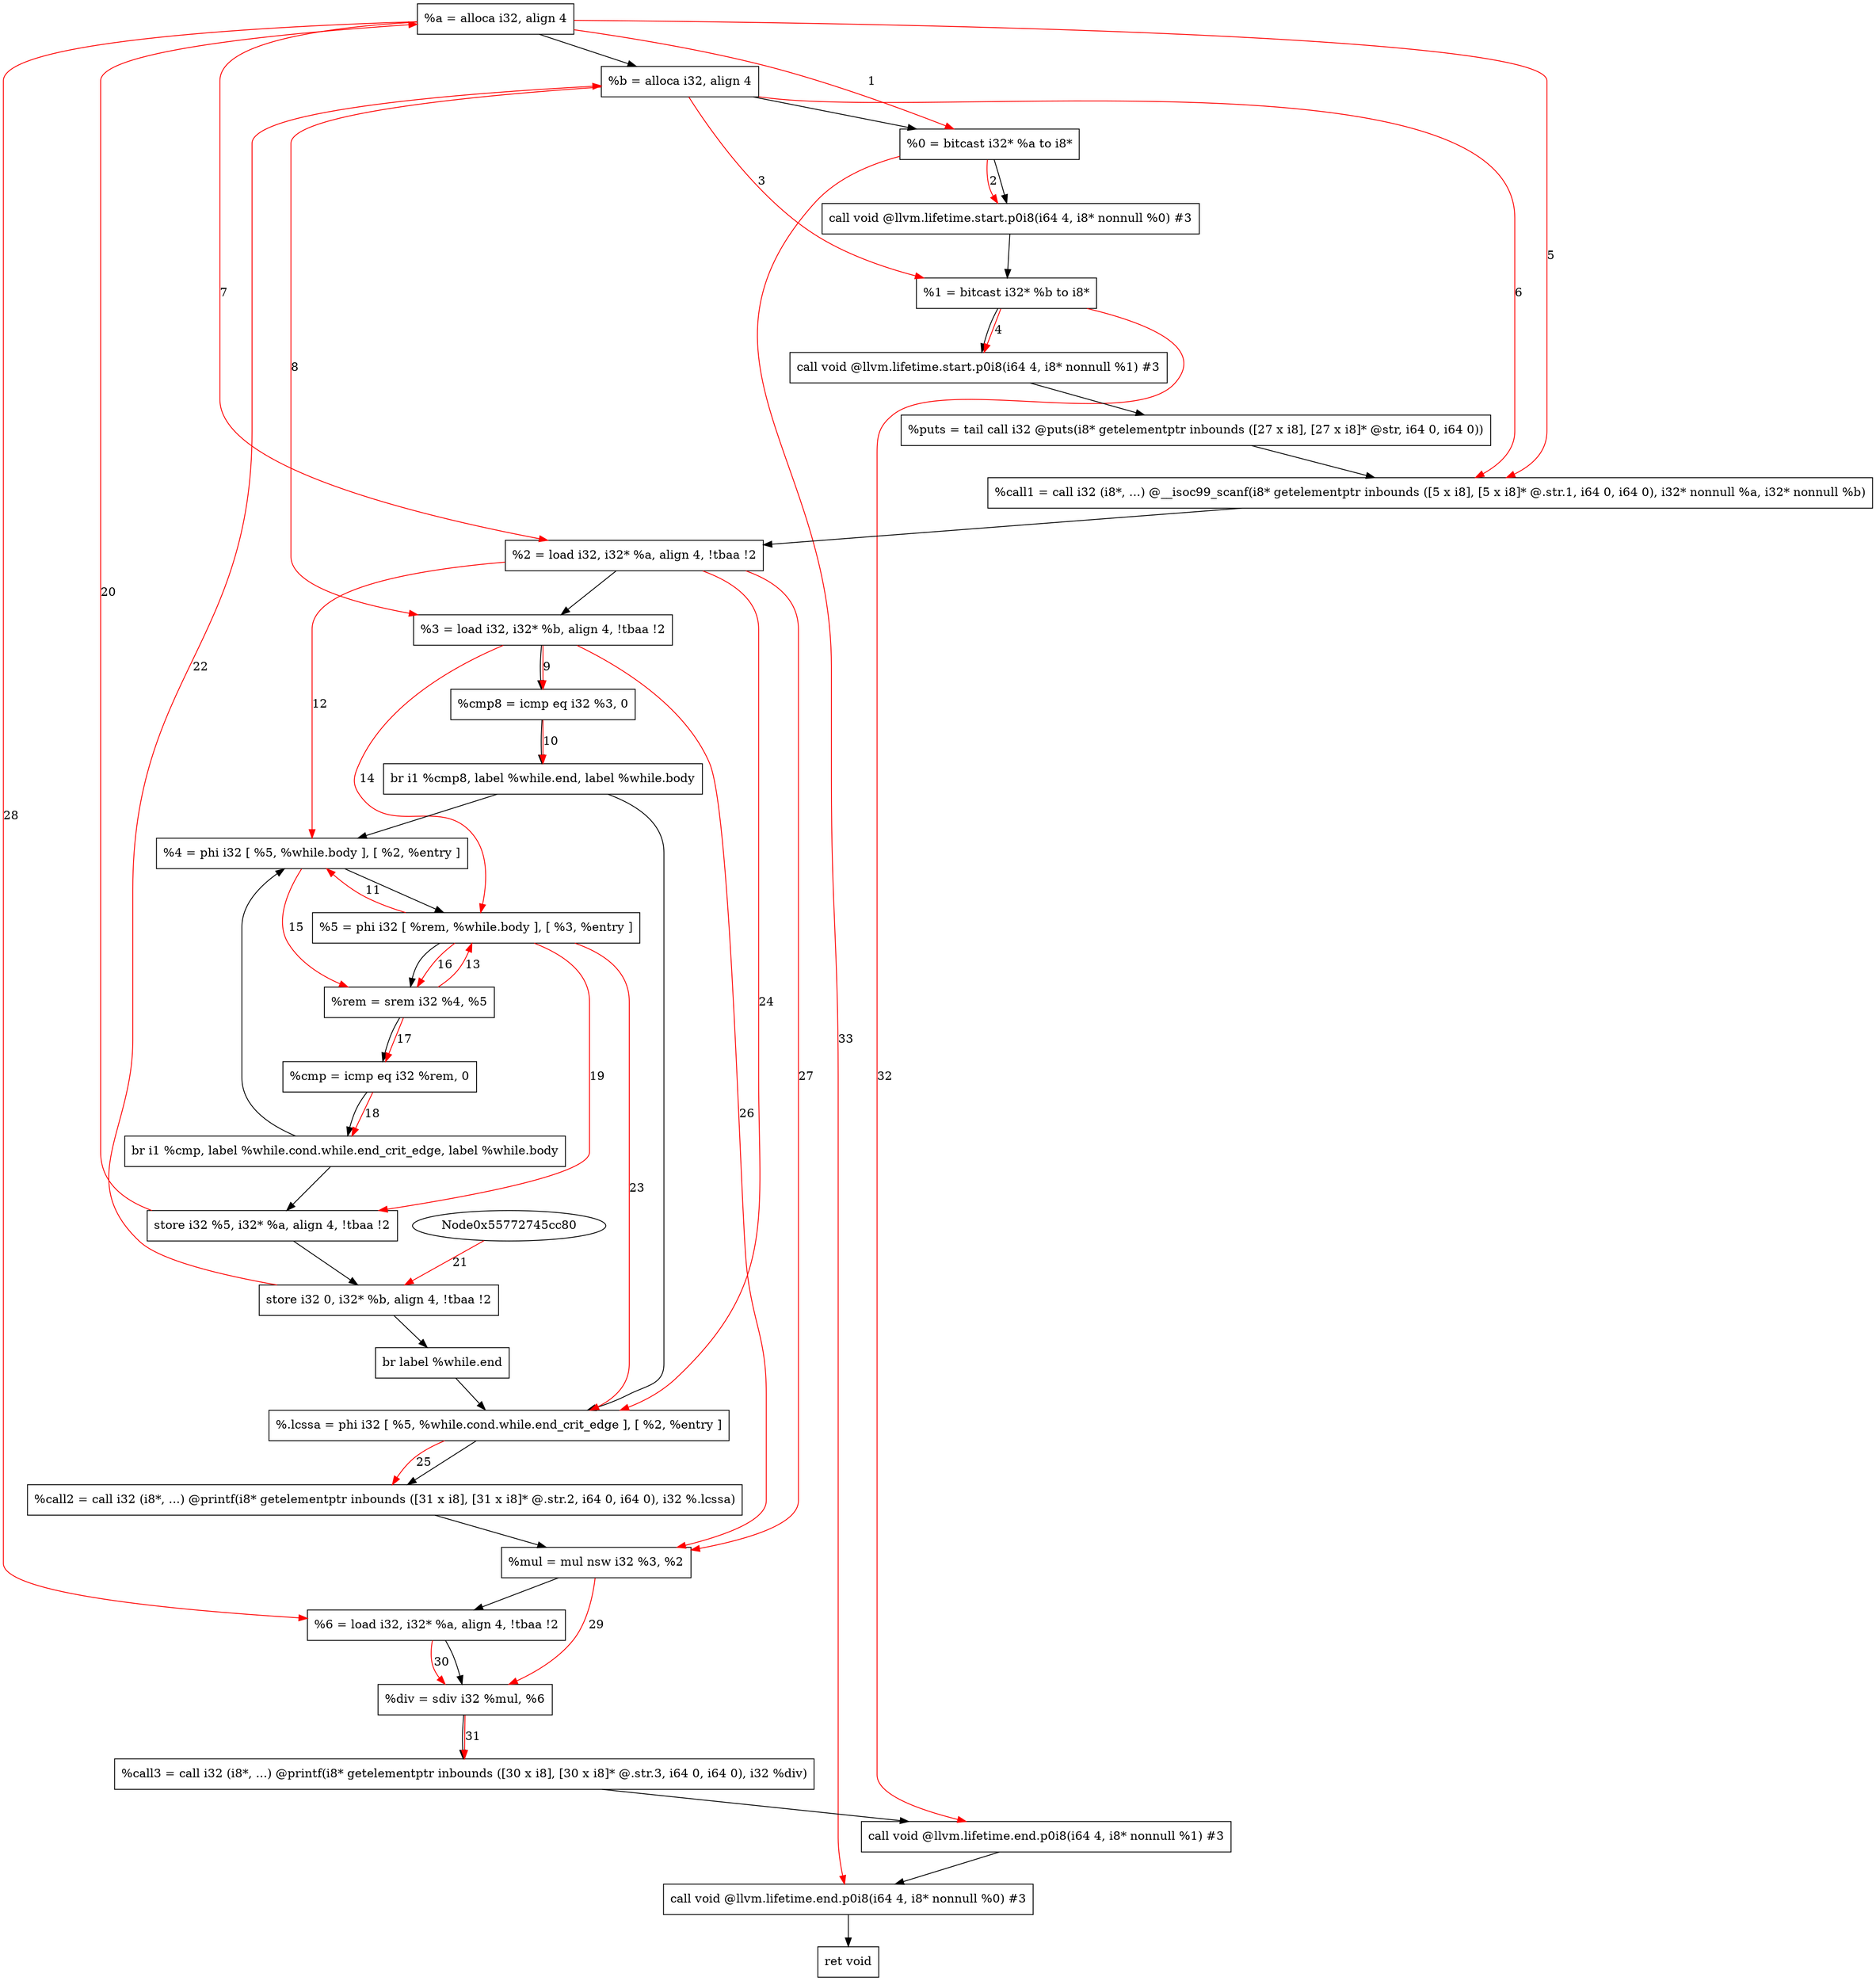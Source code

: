 digraph "CDFG for'func' function" {
	Node0x55772745a238[shape=record, label="  %a = alloca i32, align 4"]
	Node0x55772745a8f8[shape=record, label="  %b = alloca i32, align 4"]
	Node0x55772745a978[shape=record, label="  %0 = bitcast i32* %a to i8*"]
	Node0x55772745add8[shape=record, label="  call void @llvm.lifetime.start.p0i8(i64 4, i8* nonnull %0) #3"]
	Node0x55772745aeb8[shape=record, label="  %1 = bitcast i32* %b to i8*"]
	Node0x55772745afb8[shape=record, label="  call void @llvm.lifetime.start.p0i8(i64 4, i8* nonnull %1) #3"]
	Node0x55772745b380[shape=record, label="  %puts = tail call i32 @puts(i8* getelementptr inbounds ([27 x i8], [27 x i8]* @str, i64 0, i64 0))"]
	Node0x55772745b630[shape=record, label="  %call1 = call i32 (i8*, ...) @__isoc99_scanf(i8* getelementptr inbounds ([5 x i8], [5 x i8]* @.str.1, i64 0, i64 0), i32* nonnull %a, i32* nonnull %b)"]
	Node0x55772745b6e8[shape=record, label="  %2 = load i32, i32* %a, align 4, !tbaa !2"]
	Node0x55772745c628[shape=record, label="  %3 = load i32, i32* %b, align 4, !tbaa !2"]
	Node0x55772745cce0[shape=record, label="  %cmp8 = icmp eq i32 %3, 0"]
	Node0x5577273ef468[shape=record, label="  br i1 %cmp8, label %while.end, label %while.body"]
	Node0x55772745cf58[shape=record, label="  %4 = phi i32 [ %5, %while.body ], [ %2, %entry ]"]
	Node0x55772745d068[shape=record, label="  %5 = phi i32 [ %rem, %while.body ], [ %3, %entry ]"]
	Node0x55772745d130[shape=record, label="  %rem = srem i32 %4, %5"]
	Node0x55772745d1a0[shape=record, label="  %cmp = icmp eq i32 %rem, 0"]
	Node0x5577273ef588[shape=record, label="  br i1 %cmp, label %while.cond.while.end_crit_edge, label %while.body"]
	Node0x55772745d2b0[shape=record, label="  store i32 %5, i32* %a, align 4, !tbaa !2"]
	Node0x55772745d330[shape=record, label="  store i32 0, i32* %b, align 4, !tbaa !2"]
	Node0x55772745ce98[shape=record, label="  br label %while.end"]
	Node0x55772745d388[shape=record, label="  %.lcssa = phi i32 [ %5, %while.cond.while.end_crit_edge ], [ %2, %entry ]"]
	Node0x55772745d5b8[shape=record, label="  %call2 = call i32 (i8*, ...) @printf(i8* getelementptr inbounds ([31 x i8], [31 x i8]* @.str.2, i64 0, i64 0), i32 %.lcssa)"]
	Node0x55772745d850[shape=record, label="  %mul = mul nsw i32 %3, %2"]
	Node0x55772745d8c8[shape=record, label="  %6 = load i32, i32* %a, align 4, !tbaa !2"]
	Node0x55772745d940[shape=record, label="  %div = sdiv i32 %mul, %6"]
	Node0x55772745da88[shape=record, label="  %call3 = call i32 (i8*, ...) @printf(i8* getelementptr inbounds ([30 x i8], [30 x i8]* @.str.3, i64 0, i64 0), i32 %div)"]
	Node0x55772745dcf8[shape=record, label="  call void @llvm.lifetime.end.p0i8(i64 4, i8* nonnull %1) #3"]
	Node0x55772745de58[shape=record, label="  call void @llvm.lifetime.end.p0i8(i64 4, i8* nonnull %0) #3"]
	Node0x55772745df00[shape=record, label="  ret void"]
	Node0x55772745a238 -> Node0x55772745a8f8
	Node0x55772745a8f8 -> Node0x55772745a978
	Node0x55772745a978 -> Node0x55772745add8
	Node0x55772745add8 -> Node0x55772745aeb8
	Node0x55772745aeb8 -> Node0x55772745afb8
	Node0x55772745afb8 -> Node0x55772745b380
	Node0x55772745b380 -> Node0x55772745b630
	Node0x55772745b630 -> Node0x55772745b6e8
	Node0x55772745b6e8 -> Node0x55772745c628
	Node0x55772745c628 -> Node0x55772745cce0
	Node0x55772745cce0 -> Node0x5577273ef468
	Node0x5577273ef468 -> Node0x55772745d388
	Node0x5577273ef468 -> Node0x55772745cf58
	Node0x55772745cf58 -> Node0x55772745d068
	Node0x55772745d068 -> Node0x55772745d130
	Node0x55772745d130 -> Node0x55772745d1a0
	Node0x55772745d1a0 -> Node0x5577273ef588
	Node0x5577273ef588 -> Node0x55772745d2b0
	Node0x5577273ef588 -> Node0x55772745cf58
	Node0x55772745d2b0 -> Node0x55772745d330
	Node0x55772745d330 -> Node0x55772745ce98
	Node0x55772745ce98 -> Node0x55772745d388
	Node0x55772745d388 -> Node0x55772745d5b8
	Node0x55772745d5b8 -> Node0x55772745d850
	Node0x55772745d850 -> Node0x55772745d8c8
	Node0x55772745d8c8 -> Node0x55772745d940
	Node0x55772745d940 -> Node0x55772745da88
	Node0x55772745da88 -> Node0x55772745dcf8
	Node0x55772745dcf8 -> Node0x55772745de58
	Node0x55772745de58 -> Node0x55772745df00
edge [color=red]
	Node0x55772745a238 -> Node0x55772745a978[label="1"]
	Node0x55772745a978 -> Node0x55772745add8[label="2"]
	Node0x55772745a8f8 -> Node0x55772745aeb8[label="3"]
	Node0x55772745aeb8 -> Node0x55772745afb8[label="4"]
	Node0x55772745a238 -> Node0x55772745b630[label="5"]
	Node0x55772745a8f8 -> Node0x55772745b630[label="6"]
	Node0x55772745a238 -> Node0x55772745b6e8[label="7"]
	Node0x55772745a8f8 -> Node0x55772745c628[label="8"]
	Node0x55772745c628 -> Node0x55772745cce0[label="9"]
	Node0x55772745cce0 -> Node0x5577273ef468[label="10"]
	Node0x55772745d068 -> Node0x55772745cf58[label="11"]
	Node0x55772745b6e8 -> Node0x55772745cf58[label="12"]
	Node0x55772745d130 -> Node0x55772745d068[label="13"]
	Node0x55772745c628 -> Node0x55772745d068[label="14"]
	Node0x55772745cf58 -> Node0x55772745d130[label="15"]
	Node0x55772745d068 -> Node0x55772745d130[label="16"]
	Node0x55772745d130 -> Node0x55772745d1a0[label="17"]
	Node0x55772745d1a0 -> Node0x5577273ef588[label="18"]
	Node0x55772745d068 -> Node0x55772745d2b0[label="19"]
	Node0x55772745d2b0 -> Node0x55772745a238[label="20"]
	Node0x55772745cc80 -> Node0x55772745d330[label="21"]
	Node0x55772745d330 -> Node0x55772745a8f8[label="22"]
	Node0x55772745d068 -> Node0x55772745d388[label="23"]
	Node0x55772745b6e8 -> Node0x55772745d388[label="24"]
	Node0x55772745d388 -> Node0x55772745d5b8[label="25"]
	Node0x55772745c628 -> Node0x55772745d850[label="26"]
	Node0x55772745b6e8 -> Node0x55772745d850[label="27"]
	Node0x55772745a238 -> Node0x55772745d8c8[label="28"]
	Node0x55772745d850 -> Node0x55772745d940[label="29"]
	Node0x55772745d8c8 -> Node0x55772745d940[label="30"]
	Node0x55772745d940 -> Node0x55772745da88[label="31"]
	Node0x55772745aeb8 -> Node0x55772745dcf8[label="32"]
	Node0x55772745a978 -> Node0x55772745de58[label="33"]
}
